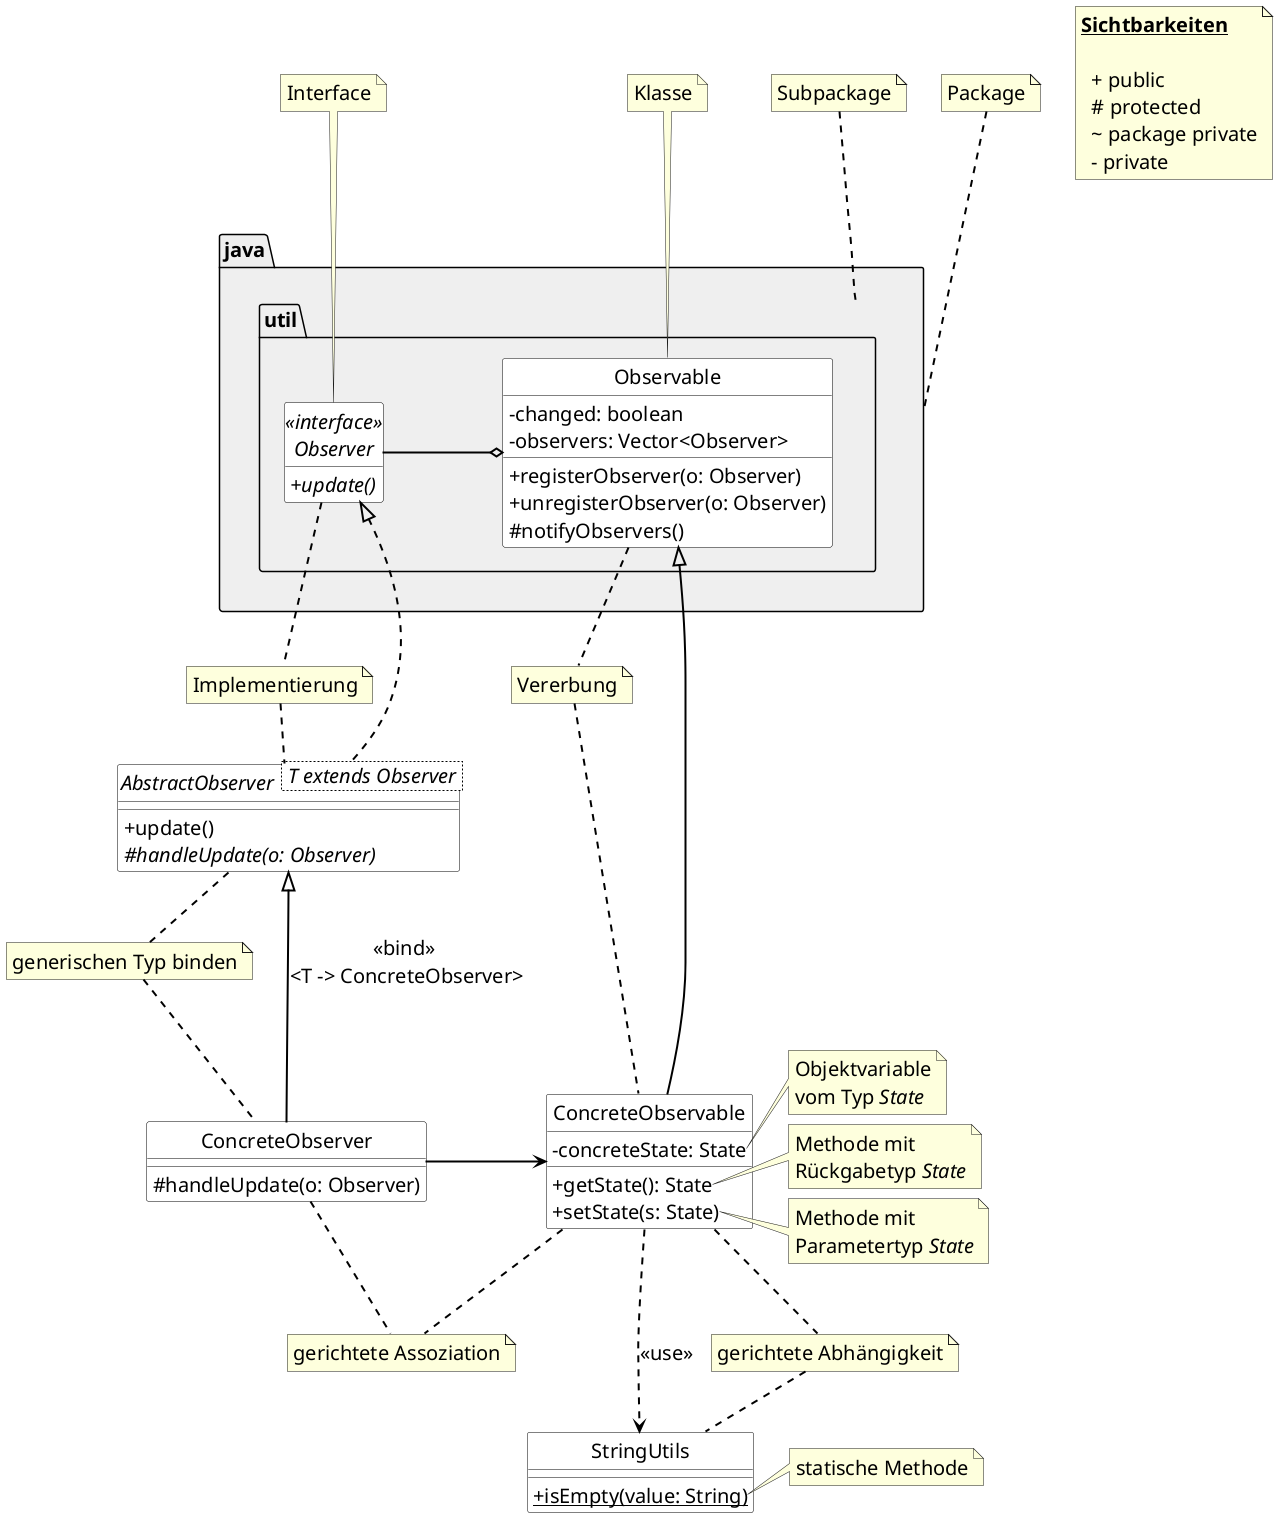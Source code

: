 @startuml

skinparam package {
  BackgroundColor #efefef
  BorderColor #a0a0a0
  BackgroundColor<<Main>> gold
  BorderColor black
  ArrowColor black
  FontName  Arial Unicode MS
  FontSize 20
}

skinparam class {
  BackgroundColor #white
  BorderColor #f4f4f4
  BackgroundColor<<Main>> gold
  BorderColor black
  ArrowColor black
  FontName  Arial Unicode MS
  FontSize 20
}
skinparam classFontSize 24
skinparam classAttributeIconSize 0
skinparam defaultFontSize 20

skinparam ArrowColor black
skinparam ArrowThickness 2

hide circle

package java.util {
    class Observable {
        - changed: boolean
        - observers: Vector<Observer>
        +registerObserver(o: Observer)
        +unregisterObserver(o: Observer)
        #notifyObservers()
    }

    interface Observer <<interface>> {
        +update() {abstract}
    }
}

note "Package" as Package
note "Subpackage" as Subpackage
note "Klasse" as Class
note "Interface" as Interface
note "Vererbung" as Vererbung
note "Implementierung" as Implementierung
note "gerichtete Assoziation" as Assoziation
note "generischen Typ binden" as Generics
note "gerichtete Abhängigkeit" as Dependency

class ConcreteObservable {
    -concreteState: State
    +getState(): State
    +setState(s: State)
}

Observable <|-- ConcreteObservable

hide interface fields

abstract class AbstractObserver < T extends Observer >  {
    +update()
    #handleUpdate(o: Observer) {abstract}
}

class ConcreteObserver {
    #handleUpdate(o: Observer)
}

class StringUtils {
    +isEmpty(value: String) {static}
}

note right of ConcreteObservable::concreteState
  Objektvariable
  vom Typ <i>State</i>
end note

note right of ConcreteObservable::getState
  Methode mit
  Rückgabetyp <i>State</i>
end note

note right of ConcreteObservable::setState
  Methode mit
  Parametertyp <i>State</i>
end note


Observable o- Observer : \t\t

Observer <|.. AbstractObserver
AbstractObserver <|-- ConcreteObserver : <<bind>> \n<T -> ConcreteObserver>
ConcreteObservable <-left- ConcreteObserver : \t\t

java .up. Package
util .up. Subpackage
Observable .up. Class
Observable .. Vererbung
ConcreteObservable .up. Vererbung
Observer .up. Interface

Observer .down. Implementierung
AbstractObserver .up. Implementierung

ConcreteObserver .down. Assoziation
ConcreteObservable .down. Assoziation
ConcreteObservable .down.> StringUtils : <<use>>

ConcreteObserver .up. Generics
AbstractObserver .down. Generics

ConcreteObservable .down. Dependency
StringUtils .up. Dependency

note right of StringUtils::isEmpty
  statische Methode
end note

note as floating
  <u><b>Sichtbarkeiten</b></u>

    + public
    # protected
    ~ package private
    - private
end note

@enduml
